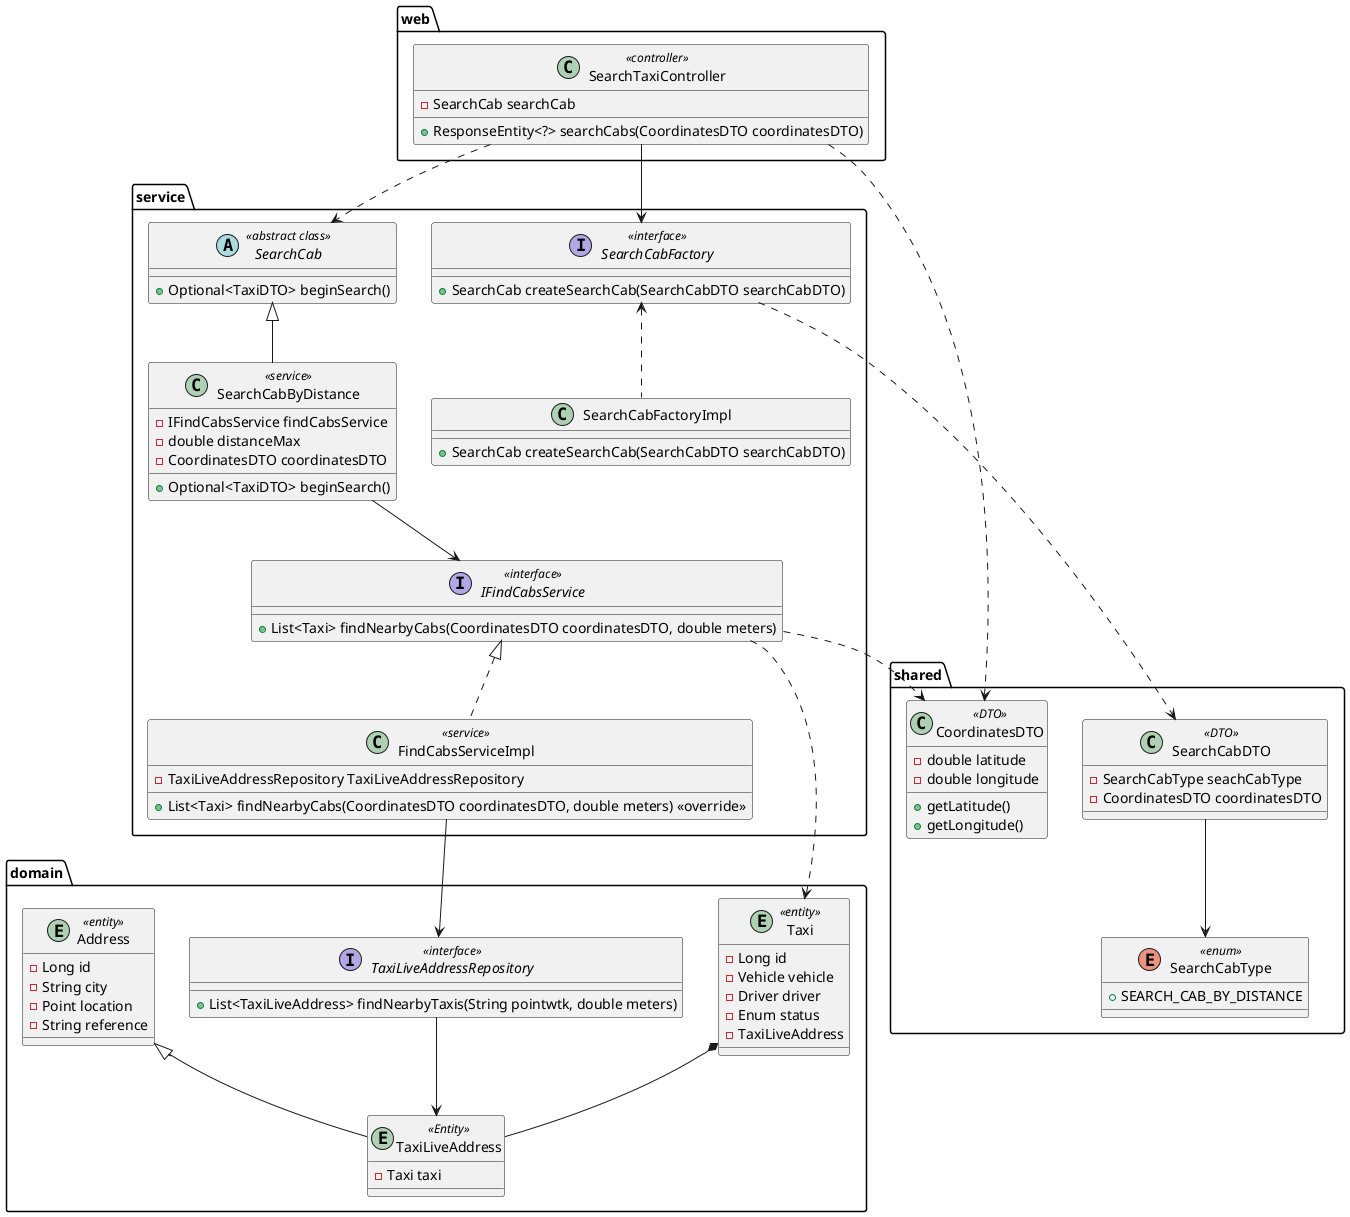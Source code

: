 @startuml  uml
top to bottom direction
package "domain"{
    entity Address <<entity>> {
        - Long id
        - String city
        - Point location
        - String reference
    }

    entity TaxiLiveAddress <<Entity>> {
        - Taxi taxi
    }

    entity Taxi <<entity>> {
        - Long id
        - Vehicle vehicle
        - Driver driver
        - Enum status
        - TaxiLiveAddress
    }

    interface TaxiLiveAddressRepository <<interface>> {
        + List<TaxiLiveAddress> findNearbyTaxis(String pointwtk, double meters)
    }
}

package shared {
    class CoordinatesDTO <<DTO>>{
        - double latitude
        - double longitude
        + getLatitude()
        + getLongitude()
    }

    class SearchCabDTO <<DTO>> {
        - SearchCabType seachCabType
        - CoordinatesDTO coordinatesDTO
    }

    enum SearchCabType <<enum>> {
        + SEARCH_CAB_BY_DISTANCE
    }
}

package web {
    class SearchTaxiController <<controller>> {
        - SearchCab searchCab
        + ResponseEntity<?> searchCabs(CoordinatesDTO coordinatesDTO)
    }
}

package service {
    interface IFindCabsService <<interface>>{
        + List<Taxi> findNearbyCabs(CoordinatesDTO coordinatesDTO, double meters)
    }

    class FindCabsServiceImpl <<service>>{
        - TaxiLiveAddressRepository TaxiLiveAddressRepository
        + List<Taxi> findNearbyCabs(CoordinatesDTO coordinatesDTO, double meters) <<override>>
    }

    abstract class SearchCab <<abstract class>>{
        + Optional<TaxiDTO> beginSearch()
    }

    class SearchCabByDistance <<service>> {
        - IFindCabsService findCabsService
        - double distanceMax
        - CoordinatesDTO coordinatesDTO
        + Optional<TaxiDTO> beginSearch() 
    }

    interface SearchCabFactory <<interface>>{
        + SearchCab createSearchCab(SearchCabDTO searchCabDTO)
    }

    class SearchCabFactoryImpl {
        + SearchCab createSearchCab(SearchCabDTO searchCabDTO)
    }


}




Address <|-- TaxiLiveAddress
TaxiLiveAddressRepository --> TaxiLiveAddress
Taxi *-- TaxiLiveAddress
IFindCabsService ..> CoordinatesDTO
IFindCabsService ..> Taxi

IFindCabsService <|.. FindCabsServiceImpl
FindCabsServiceImpl --> TaxiLiveAddressRepository

SearchCab <|-- SearchCabByDistance
SearchCabByDistance --> IFindCabsService

SearchTaxiController ..> CoordinatesDTO
SearchTaxiController ..> SearchCab

SearchTaxiController --> SearchCabFactory
SearchCabFactory <.. SearchCabFactoryImpl
SearchCabFactory ..> SearchCabDTO
SearchCabDTO --> SearchCabType

@enduml
